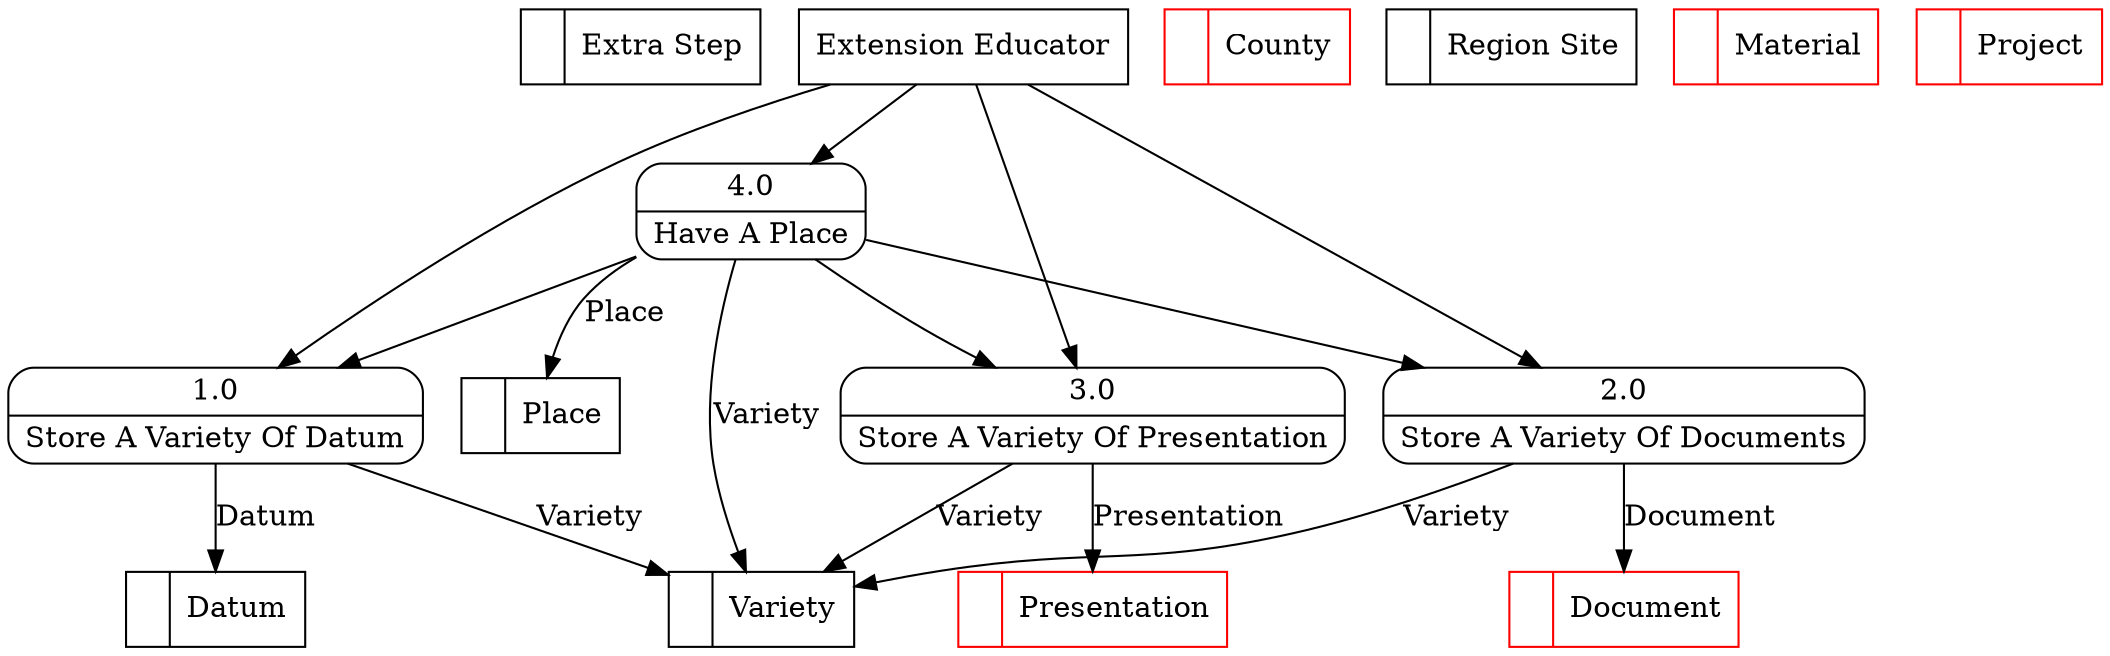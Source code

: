 digraph dfd2{ 
node[shape=record]
200 [label="<f0>  |<f1> Extra Step " ];
201 [label="<f0>  |<f1> Place " ];
202 [label="<f0>  |<f1> Datum " ];
203 [label="<f0>  |<f1> County " color=red];
204 [label="<f0>  |<f1> Variety " ];
205 [label="<f0>  |<f1> Region Site " ];
206 [label="<f0>  |<f1> Document " color=red];
207 [label="<f0>  |<f1> Material " color=red];
208 [label="<f0>  |<f1> Presentation " color=red];
209 [label="<f0>  |<f1> Project " color=red];
210 [label="Extension Educator" shape=box];
211 [label="{<f0> 1.0|<f1> Store A Variety Of Datum }" shape=Mrecord];
212 [label="{<f0> 2.0|<f1> Store A Variety Of Documents }" shape=Mrecord];
213 [label="{<f0> 3.0|<f1> Store A Variety Of Presentation }" shape=Mrecord];
214 [label="{<f0> 4.0|<f1> Have A Place }" shape=Mrecord];
210 -> 211
210 -> 212
210 -> 213
210 -> 214
211 -> 202 [label="Datum"]
211 -> 204 [label="Variety"]
212 -> 204 [label="Variety"]
212 -> 206 [label="Document"]
213 -> 208 [label="Presentation"]
213 -> 204 [label="Variety"]
214 -> 211
214 -> 212
214 -> 213
214 -> 201 [label="Place"]
214 -> 204 [label="Variety"]
}